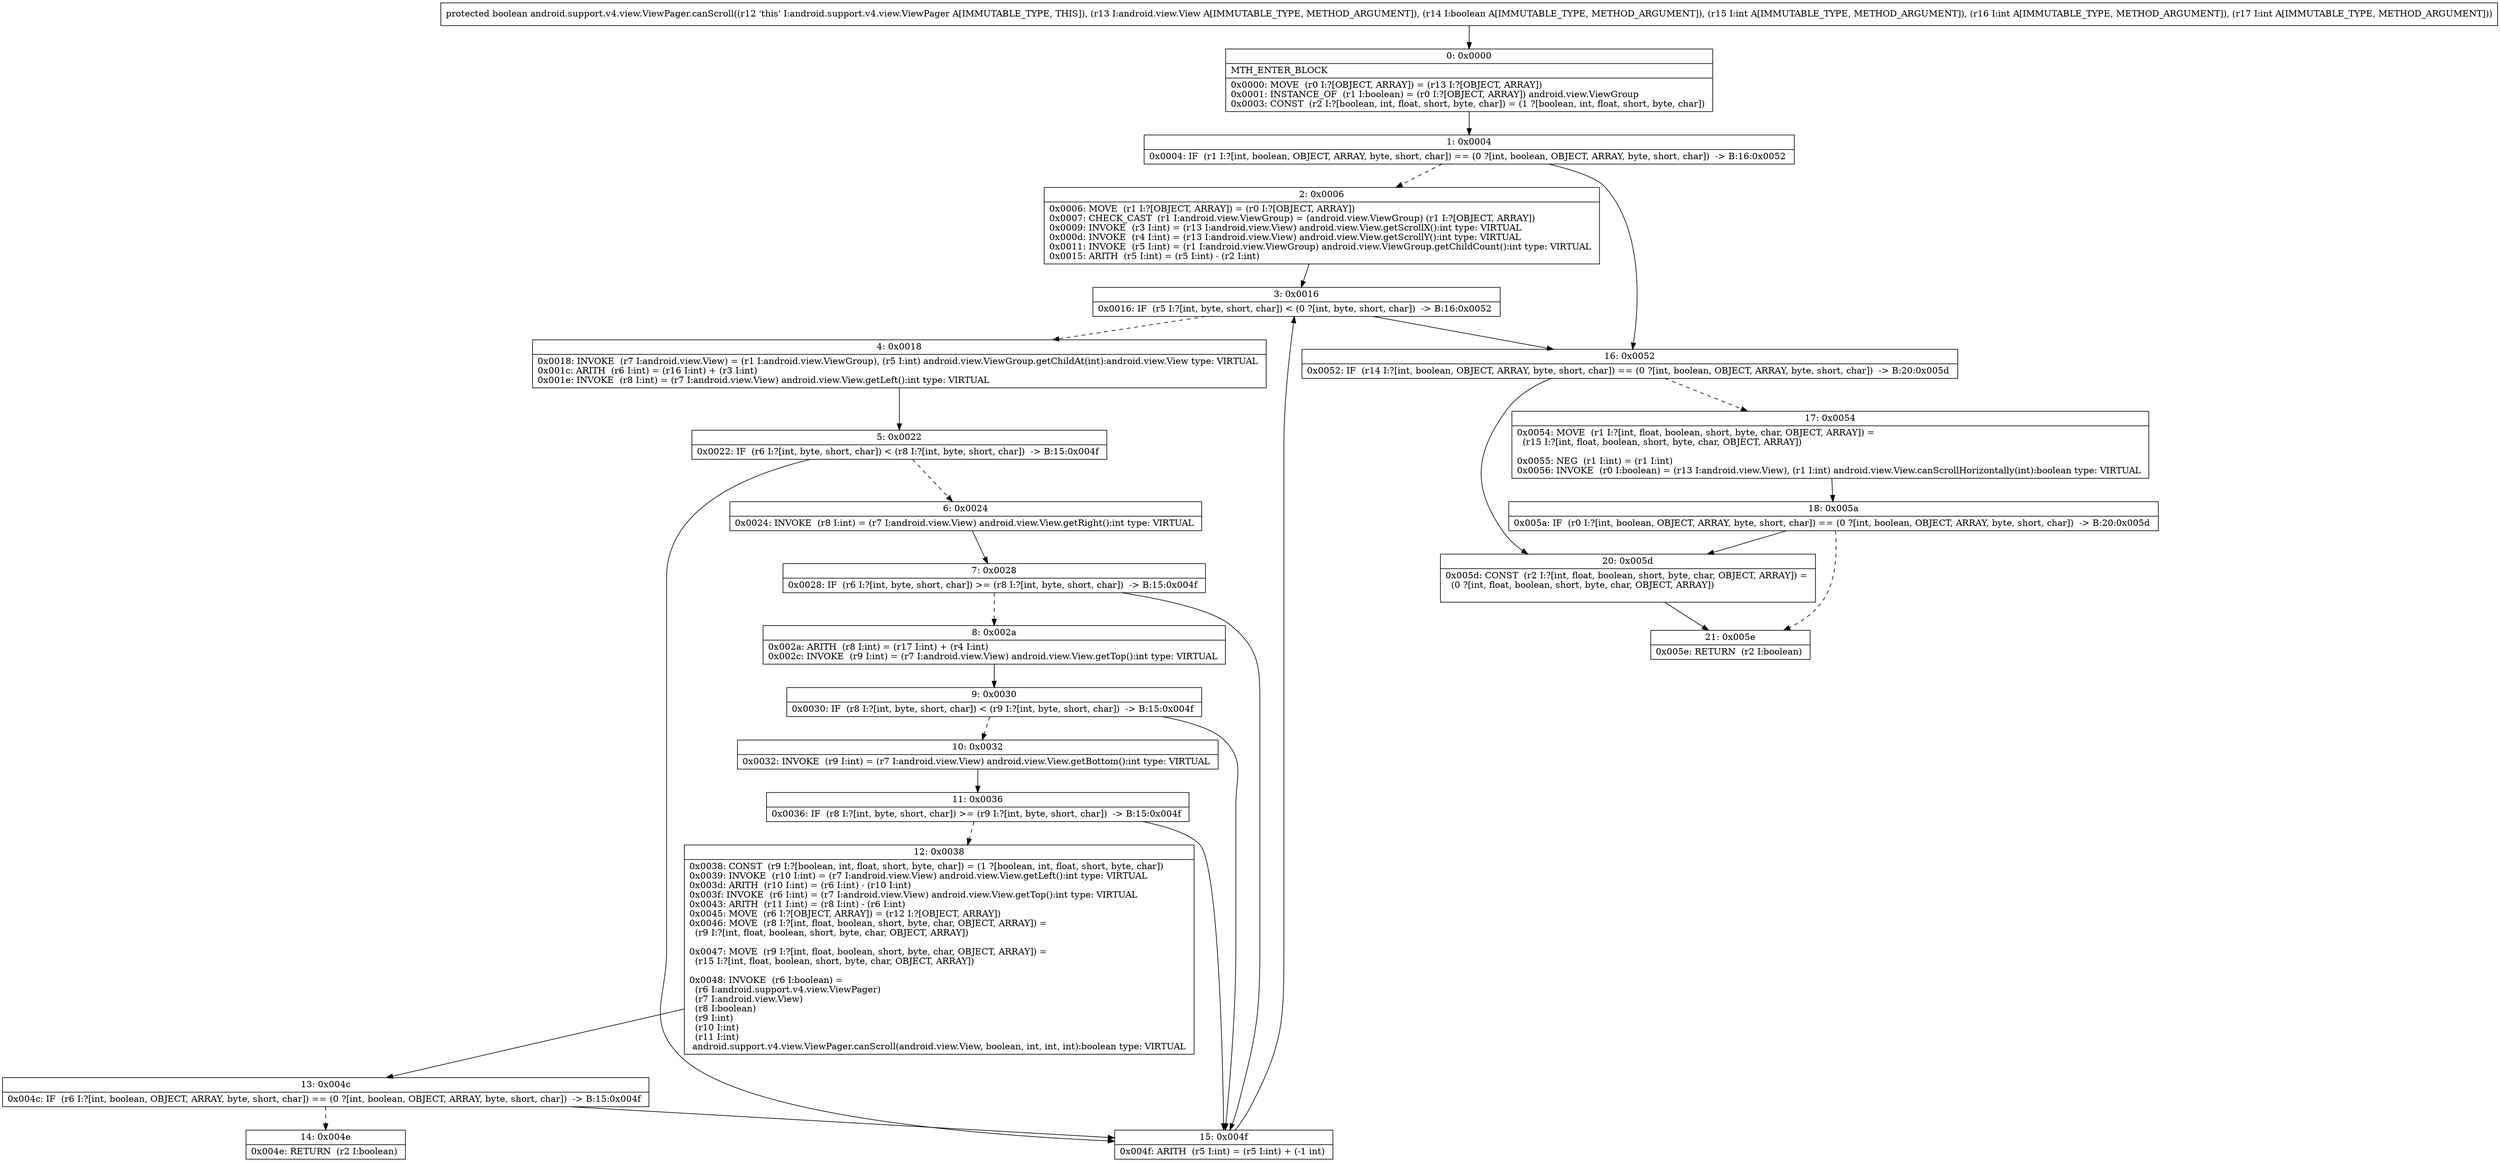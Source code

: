 digraph "CFG forandroid.support.v4.view.ViewPager.canScroll(Landroid\/view\/View;ZIII)Z" {
Node_0 [shape=record,label="{0\:\ 0x0000|MTH_ENTER_BLOCK\l|0x0000: MOVE  (r0 I:?[OBJECT, ARRAY]) = (r13 I:?[OBJECT, ARRAY]) \l0x0001: INSTANCE_OF  (r1 I:boolean) = (r0 I:?[OBJECT, ARRAY]) android.view.ViewGroup \l0x0003: CONST  (r2 I:?[boolean, int, float, short, byte, char]) = (1 ?[boolean, int, float, short, byte, char]) \l}"];
Node_1 [shape=record,label="{1\:\ 0x0004|0x0004: IF  (r1 I:?[int, boolean, OBJECT, ARRAY, byte, short, char]) == (0 ?[int, boolean, OBJECT, ARRAY, byte, short, char])  \-\> B:16:0x0052 \l}"];
Node_2 [shape=record,label="{2\:\ 0x0006|0x0006: MOVE  (r1 I:?[OBJECT, ARRAY]) = (r0 I:?[OBJECT, ARRAY]) \l0x0007: CHECK_CAST  (r1 I:android.view.ViewGroup) = (android.view.ViewGroup) (r1 I:?[OBJECT, ARRAY]) \l0x0009: INVOKE  (r3 I:int) = (r13 I:android.view.View) android.view.View.getScrollX():int type: VIRTUAL \l0x000d: INVOKE  (r4 I:int) = (r13 I:android.view.View) android.view.View.getScrollY():int type: VIRTUAL \l0x0011: INVOKE  (r5 I:int) = (r1 I:android.view.ViewGroup) android.view.ViewGroup.getChildCount():int type: VIRTUAL \l0x0015: ARITH  (r5 I:int) = (r5 I:int) \- (r2 I:int) \l}"];
Node_3 [shape=record,label="{3\:\ 0x0016|0x0016: IF  (r5 I:?[int, byte, short, char]) \< (0 ?[int, byte, short, char])  \-\> B:16:0x0052 \l}"];
Node_4 [shape=record,label="{4\:\ 0x0018|0x0018: INVOKE  (r7 I:android.view.View) = (r1 I:android.view.ViewGroup), (r5 I:int) android.view.ViewGroup.getChildAt(int):android.view.View type: VIRTUAL \l0x001c: ARITH  (r6 I:int) = (r16 I:int) + (r3 I:int) \l0x001e: INVOKE  (r8 I:int) = (r7 I:android.view.View) android.view.View.getLeft():int type: VIRTUAL \l}"];
Node_5 [shape=record,label="{5\:\ 0x0022|0x0022: IF  (r6 I:?[int, byte, short, char]) \< (r8 I:?[int, byte, short, char])  \-\> B:15:0x004f \l}"];
Node_6 [shape=record,label="{6\:\ 0x0024|0x0024: INVOKE  (r8 I:int) = (r7 I:android.view.View) android.view.View.getRight():int type: VIRTUAL \l}"];
Node_7 [shape=record,label="{7\:\ 0x0028|0x0028: IF  (r6 I:?[int, byte, short, char]) \>= (r8 I:?[int, byte, short, char])  \-\> B:15:0x004f \l}"];
Node_8 [shape=record,label="{8\:\ 0x002a|0x002a: ARITH  (r8 I:int) = (r17 I:int) + (r4 I:int) \l0x002c: INVOKE  (r9 I:int) = (r7 I:android.view.View) android.view.View.getTop():int type: VIRTUAL \l}"];
Node_9 [shape=record,label="{9\:\ 0x0030|0x0030: IF  (r8 I:?[int, byte, short, char]) \< (r9 I:?[int, byte, short, char])  \-\> B:15:0x004f \l}"];
Node_10 [shape=record,label="{10\:\ 0x0032|0x0032: INVOKE  (r9 I:int) = (r7 I:android.view.View) android.view.View.getBottom():int type: VIRTUAL \l}"];
Node_11 [shape=record,label="{11\:\ 0x0036|0x0036: IF  (r8 I:?[int, byte, short, char]) \>= (r9 I:?[int, byte, short, char])  \-\> B:15:0x004f \l}"];
Node_12 [shape=record,label="{12\:\ 0x0038|0x0038: CONST  (r9 I:?[boolean, int, float, short, byte, char]) = (1 ?[boolean, int, float, short, byte, char]) \l0x0039: INVOKE  (r10 I:int) = (r7 I:android.view.View) android.view.View.getLeft():int type: VIRTUAL \l0x003d: ARITH  (r10 I:int) = (r6 I:int) \- (r10 I:int) \l0x003f: INVOKE  (r6 I:int) = (r7 I:android.view.View) android.view.View.getTop():int type: VIRTUAL \l0x0043: ARITH  (r11 I:int) = (r8 I:int) \- (r6 I:int) \l0x0045: MOVE  (r6 I:?[OBJECT, ARRAY]) = (r12 I:?[OBJECT, ARRAY]) \l0x0046: MOVE  (r8 I:?[int, float, boolean, short, byte, char, OBJECT, ARRAY]) = \l  (r9 I:?[int, float, boolean, short, byte, char, OBJECT, ARRAY])\l \l0x0047: MOVE  (r9 I:?[int, float, boolean, short, byte, char, OBJECT, ARRAY]) = \l  (r15 I:?[int, float, boolean, short, byte, char, OBJECT, ARRAY])\l \l0x0048: INVOKE  (r6 I:boolean) = \l  (r6 I:android.support.v4.view.ViewPager)\l  (r7 I:android.view.View)\l  (r8 I:boolean)\l  (r9 I:int)\l  (r10 I:int)\l  (r11 I:int)\l android.support.v4.view.ViewPager.canScroll(android.view.View, boolean, int, int, int):boolean type: VIRTUAL \l}"];
Node_13 [shape=record,label="{13\:\ 0x004c|0x004c: IF  (r6 I:?[int, boolean, OBJECT, ARRAY, byte, short, char]) == (0 ?[int, boolean, OBJECT, ARRAY, byte, short, char])  \-\> B:15:0x004f \l}"];
Node_14 [shape=record,label="{14\:\ 0x004e|0x004e: RETURN  (r2 I:boolean) \l}"];
Node_15 [shape=record,label="{15\:\ 0x004f|0x004f: ARITH  (r5 I:int) = (r5 I:int) + (\-1 int) \l}"];
Node_16 [shape=record,label="{16\:\ 0x0052|0x0052: IF  (r14 I:?[int, boolean, OBJECT, ARRAY, byte, short, char]) == (0 ?[int, boolean, OBJECT, ARRAY, byte, short, char])  \-\> B:20:0x005d \l}"];
Node_17 [shape=record,label="{17\:\ 0x0054|0x0054: MOVE  (r1 I:?[int, float, boolean, short, byte, char, OBJECT, ARRAY]) = \l  (r15 I:?[int, float, boolean, short, byte, char, OBJECT, ARRAY])\l \l0x0055: NEG  (r1 I:int) = (r1 I:int) \l0x0056: INVOKE  (r0 I:boolean) = (r13 I:android.view.View), (r1 I:int) android.view.View.canScrollHorizontally(int):boolean type: VIRTUAL \l}"];
Node_18 [shape=record,label="{18\:\ 0x005a|0x005a: IF  (r0 I:?[int, boolean, OBJECT, ARRAY, byte, short, char]) == (0 ?[int, boolean, OBJECT, ARRAY, byte, short, char])  \-\> B:20:0x005d \l}"];
Node_20 [shape=record,label="{20\:\ 0x005d|0x005d: CONST  (r2 I:?[int, float, boolean, short, byte, char, OBJECT, ARRAY]) = \l  (0 ?[int, float, boolean, short, byte, char, OBJECT, ARRAY])\l \l}"];
Node_21 [shape=record,label="{21\:\ 0x005e|0x005e: RETURN  (r2 I:boolean) \l}"];
MethodNode[shape=record,label="{protected boolean android.support.v4.view.ViewPager.canScroll((r12 'this' I:android.support.v4.view.ViewPager A[IMMUTABLE_TYPE, THIS]), (r13 I:android.view.View A[IMMUTABLE_TYPE, METHOD_ARGUMENT]), (r14 I:boolean A[IMMUTABLE_TYPE, METHOD_ARGUMENT]), (r15 I:int A[IMMUTABLE_TYPE, METHOD_ARGUMENT]), (r16 I:int A[IMMUTABLE_TYPE, METHOD_ARGUMENT]), (r17 I:int A[IMMUTABLE_TYPE, METHOD_ARGUMENT])) }"];
MethodNode -> Node_0;
Node_0 -> Node_1;
Node_1 -> Node_2[style=dashed];
Node_1 -> Node_16;
Node_2 -> Node_3;
Node_3 -> Node_4[style=dashed];
Node_3 -> Node_16;
Node_4 -> Node_5;
Node_5 -> Node_6[style=dashed];
Node_5 -> Node_15;
Node_6 -> Node_7;
Node_7 -> Node_8[style=dashed];
Node_7 -> Node_15;
Node_8 -> Node_9;
Node_9 -> Node_10[style=dashed];
Node_9 -> Node_15;
Node_10 -> Node_11;
Node_11 -> Node_12[style=dashed];
Node_11 -> Node_15;
Node_12 -> Node_13;
Node_13 -> Node_14[style=dashed];
Node_13 -> Node_15;
Node_15 -> Node_3;
Node_16 -> Node_17[style=dashed];
Node_16 -> Node_20;
Node_17 -> Node_18;
Node_18 -> Node_20;
Node_18 -> Node_21[style=dashed];
Node_20 -> Node_21;
}

